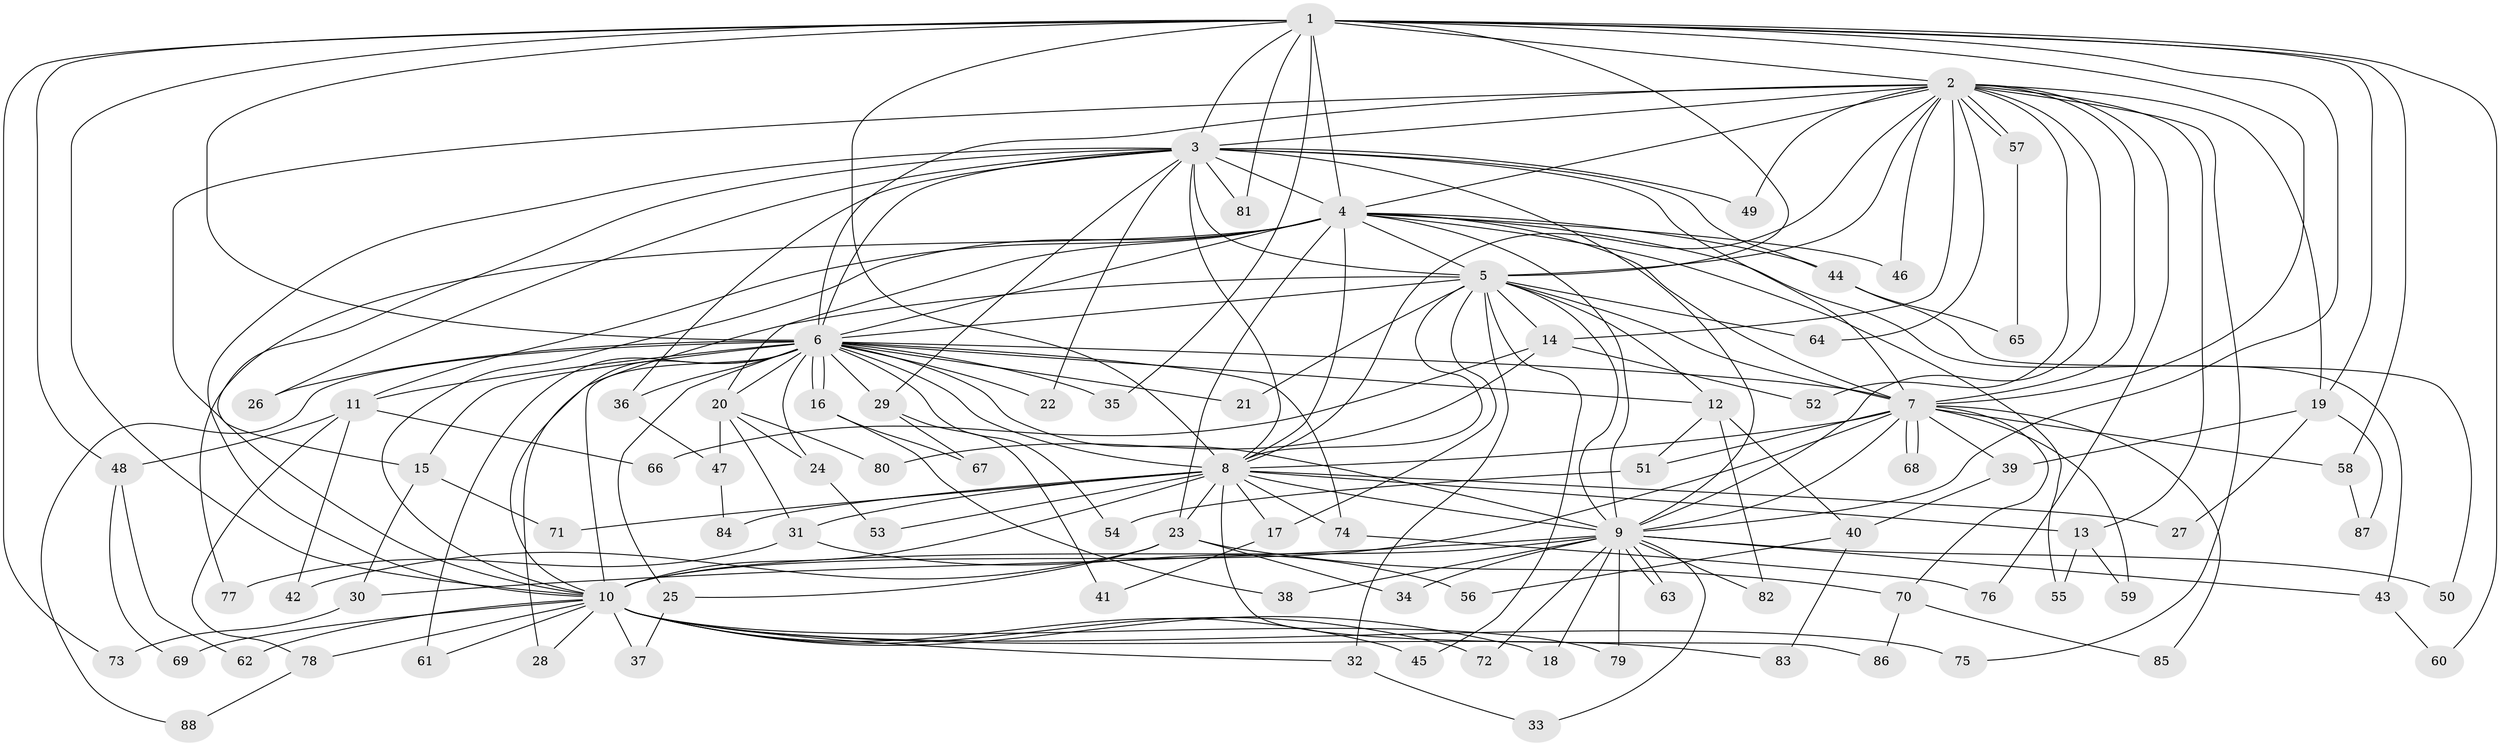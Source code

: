 // Generated by graph-tools (version 1.1) at 2025/13/03/09/25 04:13:41]
// undirected, 88 vertices, 201 edges
graph export_dot {
graph [start="1"]
  node [color=gray90,style=filled];
  1;
  2;
  3;
  4;
  5;
  6;
  7;
  8;
  9;
  10;
  11;
  12;
  13;
  14;
  15;
  16;
  17;
  18;
  19;
  20;
  21;
  22;
  23;
  24;
  25;
  26;
  27;
  28;
  29;
  30;
  31;
  32;
  33;
  34;
  35;
  36;
  37;
  38;
  39;
  40;
  41;
  42;
  43;
  44;
  45;
  46;
  47;
  48;
  49;
  50;
  51;
  52;
  53;
  54;
  55;
  56;
  57;
  58;
  59;
  60;
  61;
  62;
  63;
  64;
  65;
  66;
  67;
  68;
  69;
  70;
  71;
  72;
  73;
  74;
  75;
  76;
  77;
  78;
  79;
  80;
  81;
  82;
  83;
  84;
  85;
  86;
  87;
  88;
  1 -- 2;
  1 -- 3;
  1 -- 4;
  1 -- 5;
  1 -- 6;
  1 -- 7;
  1 -- 8;
  1 -- 9;
  1 -- 10;
  1 -- 19;
  1 -- 35;
  1 -- 48;
  1 -- 58;
  1 -- 60;
  1 -- 73;
  1 -- 81;
  2 -- 3;
  2 -- 4;
  2 -- 5;
  2 -- 6;
  2 -- 7;
  2 -- 8;
  2 -- 9;
  2 -- 10;
  2 -- 13;
  2 -- 14;
  2 -- 19;
  2 -- 46;
  2 -- 49;
  2 -- 52;
  2 -- 57;
  2 -- 57;
  2 -- 64;
  2 -- 75;
  2 -- 76;
  3 -- 4;
  3 -- 5;
  3 -- 6;
  3 -- 7;
  3 -- 8;
  3 -- 9;
  3 -- 10;
  3 -- 15;
  3 -- 22;
  3 -- 26;
  3 -- 29;
  3 -- 36;
  3 -- 44;
  3 -- 49;
  3 -- 81;
  4 -- 5;
  4 -- 6;
  4 -- 7;
  4 -- 8;
  4 -- 9;
  4 -- 10;
  4 -- 11;
  4 -- 20;
  4 -- 23;
  4 -- 43;
  4 -- 44;
  4 -- 46;
  4 -- 55;
  4 -- 77;
  5 -- 6;
  5 -- 7;
  5 -- 8;
  5 -- 9;
  5 -- 10;
  5 -- 12;
  5 -- 14;
  5 -- 17;
  5 -- 21;
  5 -- 32;
  5 -- 45;
  5 -- 64;
  6 -- 7;
  6 -- 8;
  6 -- 9;
  6 -- 10;
  6 -- 11;
  6 -- 12;
  6 -- 15;
  6 -- 16;
  6 -- 16;
  6 -- 20;
  6 -- 21;
  6 -- 22;
  6 -- 24;
  6 -- 25;
  6 -- 26;
  6 -- 28;
  6 -- 29;
  6 -- 35;
  6 -- 36;
  6 -- 54;
  6 -- 61;
  6 -- 74;
  6 -- 88;
  7 -- 8;
  7 -- 9;
  7 -- 10;
  7 -- 39;
  7 -- 51;
  7 -- 58;
  7 -- 59;
  7 -- 68;
  7 -- 68;
  7 -- 70;
  7 -- 85;
  8 -- 9;
  8 -- 10;
  8 -- 13;
  8 -- 17;
  8 -- 23;
  8 -- 27;
  8 -- 31;
  8 -- 53;
  8 -- 71;
  8 -- 74;
  8 -- 84;
  8 -- 86;
  9 -- 10;
  9 -- 18;
  9 -- 30;
  9 -- 33;
  9 -- 34;
  9 -- 38;
  9 -- 43;
  9 -- 50;
  9 -- 63;
  9 -- 63;
  9 -- 72;
  9 -- 79;
  9 -- 82;
  10 -- 18;
  10 -- 28;
  10 -- 32;
  10 -- 37;
  10 -- 45;
  10 -- 61;
  10 -- 62;
  10 -- 69;
  10 -- 72;
  10 -- 75;
  10 -- 78;
  10 -- 79;
  10 -- 83;
  11 -- 42;
  11 -- 48;
  11 -- 66;
  11 -- 78;
  12 -- 40;
  12 -- 51;
  12 -- 82;
  13 -- 55;
  13 -- 59;
  14 -- 52;
  14 -- 66;
  14 -- 80;
  15 -- 30;
  15 -- 71;
  16 -- 38;
  16 -- 67;
  17 -- 41;
  19 -- 27;
  19 -- 39;
  19 -- 87;
  20 -- 24;
  20 -- 31;
  20 -- 47;
  20 -- 80;
  23 -- 25;
  23 -- 34;
  23 -- 42;
  23 -- 70;
  24 -- 53;
  25 -- 37;
  29 -- 41;
  29 -- 67;
  30 -- 73;
  31 -- 56;
  31 -- 77;
  32 -- 33;
  36 -- 47;
  39 -- 40;
  40 -- 56;
  40 -- 83;
  43 -- 60;
  44 -- 50;
  44 -- 65;
  47 -- 84;
  48 -- 62;
  48 -- 69;
  51 -- 54;
  57 -- 65;
  58 -- 87;
  70 -- 85;
  70 -- 86;
  74 -- 76;
  78 -- 88;
}
